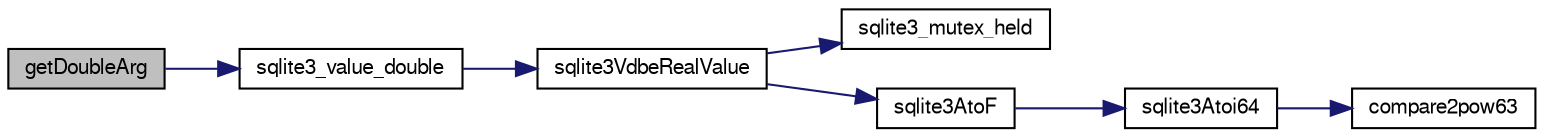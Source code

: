 digraph "getDoubleArg"
{
  edge [fontname="FreeSans",fontsize="10",labelfontname="FreeSans",labelfontsize="10"];
  node [fontname="FreeSans",fontsize="10",shape=record];
  rankdir="LR";
  Node127765 [label="getDoubleArg",height=0.2,width=0.4,color="black", fillcolor="grey75", style="filled", fontcolor="black"];
  Node127765 -> Node127766 [color="midnightblue",fontsize="10",style="solid",fontname="FreeSans"];
  Node127766 [label="sqlite3_value_double",height=0.2,width=0.4,color="black", fillcolor="white", style="filled",URL="$sqlite3_8c.html#a3e50c1a2dd484a8b6911c9d163816b88"];
  Node127766 -> Node127767 [color="midnightblue",fontsize="10",style="solid",fontname="FreeSans"];
  Node127767 [label="sqlite3VdbeRealValue",height=0.2,width=0.4,color="black", fillcolor="white", style="filled",URL="$sqlite3_8c.html#a5bf943a4f9a5516911b3bc610e3d64e0"];
  Node127767 -> Node127768 [color="midnightblue",fontsize="10",style="solid",fontname="FreeSans"];
  Node127768 [label="sqlite3_mutex_held",height=0.2,width=0.4,color="black", fillcolor="white", style="filled",URL="$sqlite3_8c.html#acf77da68932b6bc163c5e68547ecc3e7"];
  Node127767 -> Node127769 [color="midnightblue",fontsize="10",style="solid",fontname="FreeSans"];
  Node127769 [label="sqlite3AtoF",height=0.2,width=0.4,color="black", fillcolor="white", style="filled",URL="$sqlite3_8c.html#ad2a961fc08942417d977510a1384b6d2"];
  Node127769 -> Node127770 [color="midnightblue",fontsize="10",style="solid",fontname="FreeSans"];
  Node127770 [label="sqlite3Atoi64",height=0.2,width=0.4,color="black", fillcolor="white", style="filled",URL="$sqlite3_8c.html#a5b13083911b3dc0a0b54f43acc686a39"];
  Node127770 -> Node127771 [color="midnightblue",fontsize="10",style="solid",fontname="FreeSans"];
  Node127771 [label="compare2pow63",height=0.2,width=0.4,color="black", fillcolor="white", style="filled",URL="$sqlite3_8c.html#adcbebdd3f570175519922276b83132e0"];
}

